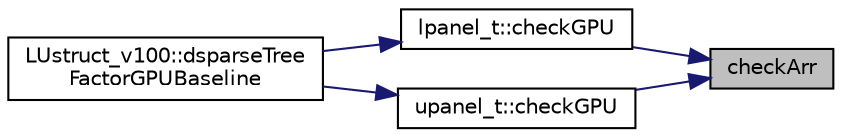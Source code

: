 digraph "checkArr"
{
 // LATEX_PDF_SIZE
  edge [fontname="Helvetica",fontsize="10",labelfontname="Helvetica",labelfontsize="10"];
  node [fontname="Helvetica",fontsize="10",shape=record];
  rankdir="RL";
  Node1 [label="checkArr",height=0.2,width=0.4,color="black", fillcolor="grey75", style="filled", fontcolor="black",tooltip=" "];
  Node1 -> Node2 [dir="back",color="midnightblue",fontsize="10",style="solid",fontname="Helvetica"];
  Node2 [label="lpanel_t::checkGPU",height=0.2,width=0.4,color="black", fillcolor="white", style="filled",URL="$classlpanel__t.html#aefbe7536456806a8b3d800d3252c1cd2",tooltip=" "];
  Node2 -> Node3 [dir="back",color="midnightblue",fontsize="10",style="solid",fontname="Helvetica"];
  Node3 [label="LUstruct_v100::dsparseTree\lFactorGPUBaseline",height=0.2,width=0.4,color="black", fillcolor="white", style="filled",URL="$structLUstruct__v100.html#a0dae29dc04bb128d9e63e973a1959935",tooltip=" "];
  Node1 -> Node4 [dir="back",color="midnightblue",fontsize="10",style="solid",fontname="Helvetica"];
  Node4 [label="upanel_t::checkGPU",height=0.2,width=0.4,color="black", fillcolor="white", style="filled",URL="$classupanel__t.html#a60f0ea912f9cb71d774121bdc55a3381",tooltip=" "];
  Node4 -> Node3 [dir="back",color="midnightblue",fontsize="10",style="solid",fontname="Helvetica"];
}
